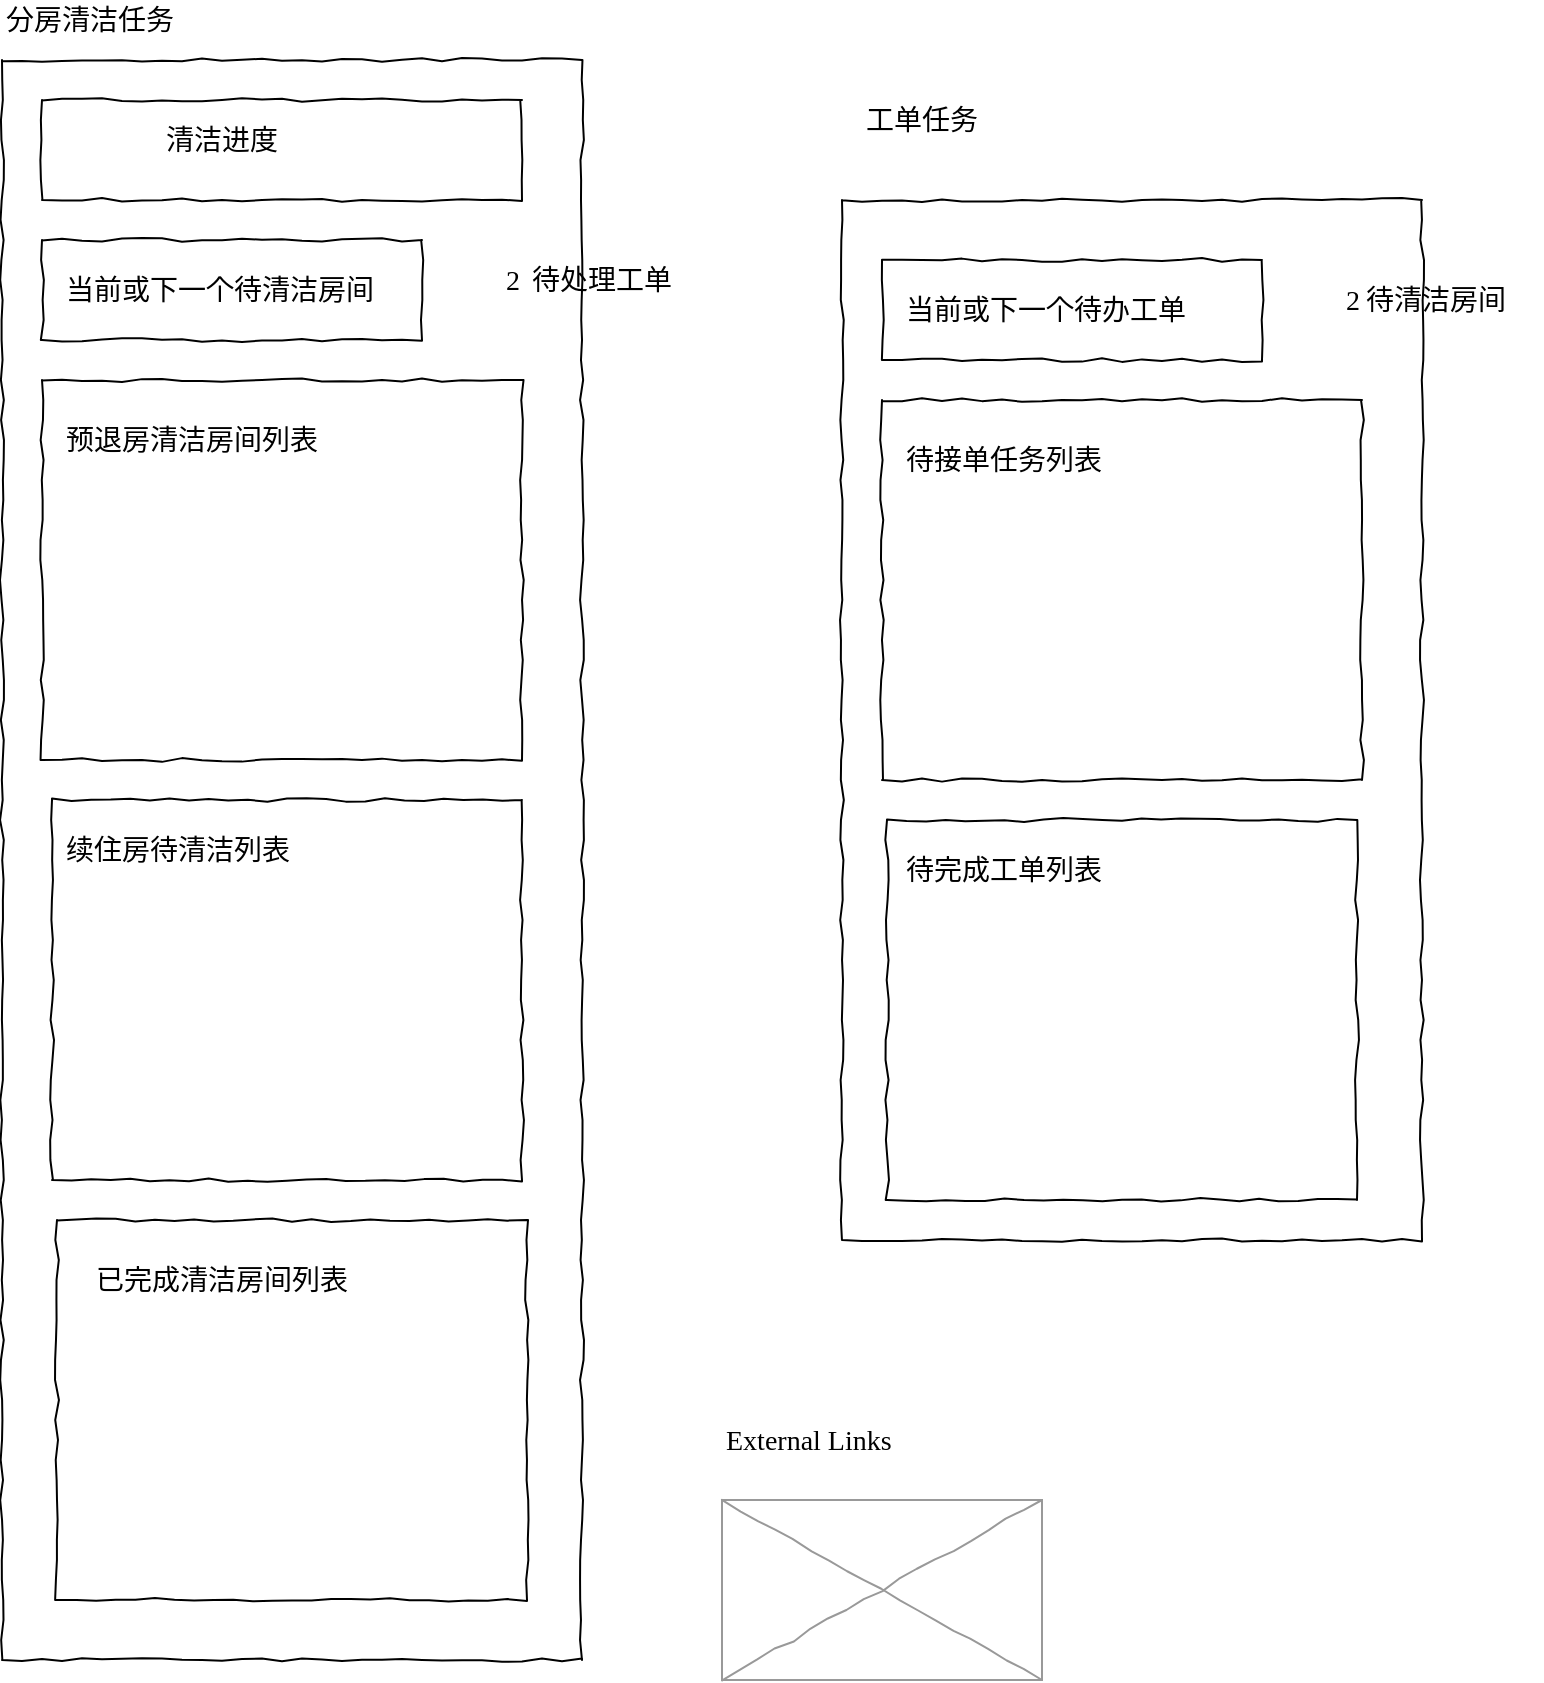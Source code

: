 <mxfile version="26.0.3">
  <diagram name="Page-1" id="03018318-947c-dd8e-b7a3-06fadd420f32">
    <mxGraphModel dx="794" dy="454" grid="1" gridSize="10" guides="1" tooltips="1" connect="1" arrows="1" fold="1" page="1" pageScale="1" pageWidth="1100" pageHeight="850" background="#ffffff" math="0" shadow="0">
      <root>
        <mxCell id="0" />
        <mxCell id="1" parent="0" />
        <mxCell id="677b7b8949515195-8" value="" style="whiteSpace=wrap;html=1;rounded=0;shadow=0;labelBackgroundColor=none;strokeWidth=1;fillColor=none;fontFamily=Verdana;fontSize=12;align=center;comic=1;" parent="1" vertex="1">
          <mxGeometry x="140" y="40" width="290" height="800" as="geometry" />
        </mxCell>
        <mxCell id="677b7b8949515195-16" value="" style="verticalLabelPosition=bottom;shadow=0;dashed=0;align=center;html=1;verticalAlign=top;strokeWidth=1;shape=mxgraph.mockup.graphics.simpleIcon;strokeColor=#999999;rounded=0;labelBackgroundColor=none;fontFamily=Verdana;fontSize=14;fontColor=#000000;comic=1;" parent="1" vertex="1">
          <mxGeometry x="500" y="760" width="160" height="90" as="geometry" />
        </mxCell>
        <mxCell id="677b7b8949515195-26" value="" style="whiteSpace=wrap;html=1;rounded=0;shadow=0;labelBackgroundColor=none;strokeWidth=1;fillColor=none;fontFamily=Verdana;fontSize=12;align=center;comic=1;" parent="1" vertex="1">
          <mxGeometry x="160" y="130" width="190" height="50" as="geometry" />
        </mxCell>
        <mxCell id="677b7b8949515195-42" value="续住房待清洁列表" style="text;html=1;points=[];align=left;verticalAlign=top;spacingTop=-4;fontSize=14;fontFamily=Verdana" parent="1" vertex="1">
          <mxGeometry x="170" y="425" width="170" height="20" as="geometry" />
        </mxCell>
        <mxCell id="IsQN9QvUP5Gz4JQWrJj--1" value="" style="whiteSpace=wrap;html=1;rounded=0;shadow=0;labelBackgroundColor=none;strokeWidth=1;fillColor=none;fontFamily=Verdana;fontSize=12;align=center;comic=1;" parent="1" vertex="1">
          <mxGeometry x="165" y="410" width="235" height="190" as="geometry" />
        </mxCell>
        <mxCell id="IsQN9QvUP5Gz4JQWrJj--2" value="" style="whiteSpace=wrap;html=1;rounded=0;shadow=0;labelBackgroundColor=none;strokeWidth=1;fillColor=none;fontFamily=Verdana;fontSize=12;align=center;comic=1;" parent="1" vertex="1">
          <mxGeometry x="160" y="200" width="240" height="190" as="geometry" />
        </mxCell>
        <mxCell id="IsQN9QvUP5Gz4JQWrJj--3" value="当前或下一个待清洁房间" style="text;html=1;points=[];align=left;verticalAlign=top;spacingTop=-4;fontSize=14;fontFamily=Verdana" parent="1" vertex="1">
          <mxGeometry x="170" y="145" width="170" height="20" as="geometry" />
        </mxCell>
        <mxCell id="IsQN9QvUP5Gz4JQWrJj--4" value="External Links" style="text;html=1;points=[];align=left;verticalAlign=top;spacingTop=-4;fontSize=14;fontFamily=Verdana" parent="1" vertex="1">
          <mxGeometry x="500" y="720" width="170" height="20" as="geometry" />
        </mxCell>
        <mxCell id="IsQN9QvUP5Gz4JQWrJj--5" value="预退房清洁房间列表" style="text;html=1;points=[];align=left;verticalAlign=top;spacingTop=-4;fontSize=14;fontFamily=Verdana" parent="1" vertex="1">
          <mxGeometry x="170" y="220" width="170" height="20" as="geometry" />
        </mxCell>
        <mxCell id="IsQN9QvUP5Gz4JQWrJj--7" value="2" style="text;html=1;points=[];align=left;verticalAlign=top;spacingTop=-4;fontSize=14;fontFamily=Verdana" parent="1" vertex="1">
          <mxGeometry x="390" y="140" width="20" height="20" as="geometry" />
        </mxCell>
        <mxCell id="IsQN9QvUP5Gz4JQWrJj--9" value="分房清洁任务" style="text;html=1;points=[];align=left;verticalAlign=top;spacingTop=-4;fontSize=14;fontFamily=Verdana" parent="1" vertex="1">
          <mxGeometry x="140" y="10" width="100" height="30" as="geometry" />
        </mxCell>
        <mxCell id="IsQN9QvUP5Gz4JQWrJj--11" value="" style="whiteSpace=wrap;html=1;rounded=0;shadow=0;labelBackgroundColor=none;strokeWidth=1;fillColor=none;fontFamily=Verdana;fontSize=12;align=center;comic=1;" parent="1" vertex="1">
          <mxGeometry x="560" y="110" width="290" height="520" as="geometry" />
        </mxCell>
        <mxCell id="IsQN9QvUP5Gz4JQWrJj--12" value="" style="whiteSpace=wrap;html=1;rounded=0;shadow=0;labelBackgroundColor=none;strokeWidth=1;fillColor=none;fontFamily=Verdana;fontSize=12;align=center;comic=1;" parent="1" vertex="1">
          <mxGeometry x="580" y="140" width="190" height="50" as="geometry" />
        </mxCell>
        <mxCell id="IsQN9QvUP5Gz4JQWrJj--13" value="待完成工单列表" style="text;html=1;points=[];align=left;verticalAlign=top;spacingTop=-4;fontSize=14;fontFamily=Verdana" parent="1" vertex="1">
          <mxGeometry x="590" y="435" width="170" height="20" as="geometry" />
        </mxCell>
        <mxCell id="IsQN9QvUP5Gz4JQWrJj--14" value="" style="whiteSpace=wrap;html=1;rounded=0;shadow=0;labelBackgroundColor=none;strokeWidth=1;fillColor=none;fontFamily=Verdana;fontSize=12;align=center;comic=1;" parent="1" vertex="1">
          <mxGeometry x="582.5" y="420" width="235" height="190" as="geometry" />
        </mxCell>
        <mxCell id="IsQN9QvUP5Gz4JQWrJj--15" value="" style="whiteSpace=wrap;html=1;rounded=0;shadow=0;labelBackgroundColor=none;strokeWidth=1;fillColor=none;fontFamily=Verdana;fontSize=12;align=center;comic=1;" parent="1" vertex="1">
          <mxGeometry x="580" y="210" width="240" height="190" as="geometry" />
        </mxCell>
        <mxCell id="IsQN9QvUP5Gz4JQWrJj--16" value="当前或下一个待办工单" style="text;html=1;points=[];align=left;verticalAlign=top;spacingTop=-4;fontSize=14;fontFamily=Verdana" parent="1" vertex="1">
          <mxGeometry x="590" y="155" width="170" height="20" as="geometry" />
        </mxCell>
        <mxCell id="IsQN9QvUP5Gz4JQWrJj--17" value="待接单任务列表" style="text;html=1;points=[];align=left;verticalAlign=top;spacingTop=-4;fontSize=14;fontFamily=Verdana" parent="1" vertex="1">
          <mxGeometry x="590" y="230" width="170" height="20" as="geometry" />
        </mxCell>
        <mxCell id="IsQN9QvUP5Gz4JQWrJj--18" value="2" style="text;html=1;points=[];align=left;verticalAlign=top;spacingTop=-4;fontSize=14;fontFamily=Verdana" parent="1" vertex="1">
          <mxGeometry x="810" y="150" width="20" height="20" as="geometry" />
        </mxCell>
        <mxCell id="IsQN9QvUP5Gz4JQWrJj--19" value="工单任务" style="text;html=1;points=[];align=left;verticalAlign=top;spacingTop=-4;fontSize=14;fontFamily=Verdana" parent="1" vertex="1">
          <mxGeometry x="570" y="60" width="100" height="30" as="geometry" />
        </mxCell>
        <mxCell id="IsQN9QvUP5Gz4JQWrJj--21" value="待处理工单" style="text;html=1;points=[];align=left;verticalAlign=top;spacingTop=-4;fontSize=14;fontFamily=Verdana" parent="1" vertex="1">
          <mxGeometry x="402.5" y="140" width="80" height="25" as="geometry" />
        </mxCell>
        <mxCell id="IsQN9QvUP5Gz4JQWrJj--22" value="待清洁房间" style="text;html=1;points=[];align=left;verticalAlign=top;spacingTop=-4;fontSize=14;fontFamily=Verdana" parent="1" vertex="1">
          <mxGeometry x="820" y="150" width="90" height="20" as="geometry" />
        </mxCell>
        <mxCell id="IsQN9QvUP5Gz4JQWrJj--23" value="" style="whiteSpace=wrap;html=1;rounded=0;shadow=0;labelBackgroundColor=none;strokeWidth=1;fillColor=none;fontFamily=Verdana;fontSize=12;align=center;comic=1;" parent="1" vertex="1">
          <mxGeometry x="160" y="60" width="240" height="50" as="geometry" />
        </mxCell>
        <mxCell id="IsQN9QvUP5Gz4JQWrJj--24" value="清洁进度" style="text;html=1;points=[];align=left;verticalAlign=top;spacingTop=-4;fontSize=14;fontFamily=Verdana" parent="1" vertex="1">
          <mxGeometry x="220" y="70" width="100" height="30" as="geometry" />
        </mxCell>
        <mxCell id="IsQN9QvUP5Gz4JQWrJj--25" value="" style="whiteSpace=wrap;html=1;rounded=0;shadow=0;labelBackgroundColor=none;strokeWidth=1;fillColor=none;fontFamily=Verdana;fontSize=12;align=center;comic=1;" parent="1" vertex="1">
          <mxGeometry x="167.5" y="620" width="235" height="190" as="geometry" />
        </mxCell>
        <mxCell id="IsQN9QvUP5Gz4JQWrJj--26" value="已完成清洁房间列表" style="text;html=1;points=[];align=left;verticalAlign=top;spacingTop=-4;fontSize=14;fontFamily=Verdana" parent="1" vertex="1">
          <mxGeometry x="185" y="640" width="125" height="20" as="geometry" />
        </mxCell>
      </root>
    </mxGraphModel>
  </diagram>
</mxfile>
